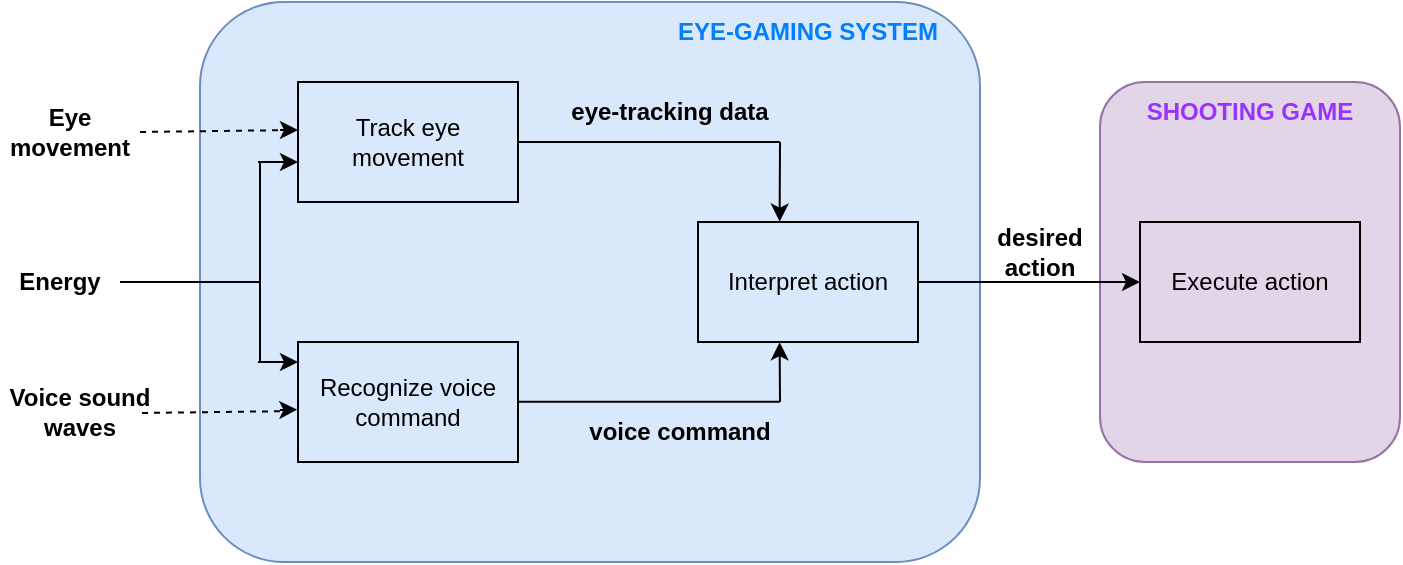 <mxfile version="16.6.4" type="device"><diagram id="avfqMDYM7OligPJeGbRa" name="Page-1"><mxGraphModel dx="901" dy="585" grid="0" gridSize="10" guides="1" tooltips="1" connect="1" arrows="1" fold="1" page="1" pageScale="1" pageWidth="827" pageHeight="1169" math="0" shadow="0"><root><mxCell id="0"/><mxCell id="1" parent="0"/><mxCell id="CAVvGMjkGJn76azP4-Fi-28" value="" style="rounded=1;whiteSpace=wrap;html=1;fillColor=#e1d5e7;strokeColor=#9673a6;" vertex="1" parent="1"><mxGeometry x="580" y="160" width="150" height="190" as="geometry"/></mxCell><mxCell id="CAVvGMjkGJn76azP4-Fi-24" value="" style="rounded=1;whiteSpace=wrap;html=1;fillColor=#dae8fc;strokeColor=#6c8ebf;" vertex="1" parent="1"><mxGeometry x="130" y="120" width="390" height="280" as="geometry"/></mxCell><mxCell id="CAVvGMjkGJn76azP4-Fi-1" value="Track eye movement" style="rounded=0;whiteSpace=wrap;html=1;fillColor=#dae8fc;strokeColor=#000000;" vertex="1" parent="1"><mxGeometry x="179" y="160" width="110" height="60" as="geometry"/></mxCell><mxCell id="CAVvGMjkGJn76azP4-Fi-2" value="Recognize voice command" style="rounded=0;whiteSpace=wrap;html=1;fillColor=#dae8fc;strokeColor=#000000;" vertex="1" parent="1"><mxGeometry x="179" y="290" width="110" height="60" as="geometry"/></mxCell><mxCell id="CAVvGMjkGJn76azP4-Fi-3" value="Interpret action" style="rounded=0;whiteSpace=wrap;html=1;fillColor=#dae8fc;strokeColor=#000000;" vertex="1" parent="1"><mxGeometry x="379" y="230" width="110" height="60" as="geometry"/></mxCell><mxCell id="CAVvGMjkGJn76azP4-Fi-4" value="Execute action" style="rounded=0;whiteSpace=wrap;html=1;fillColor=#e1d5e7;strokeColor=#000000;" vertex="1" parent="1"><mxGeometry x="600" y="230" width="110" height="60" as="geometry"/></mxCell><mxCell id="CAVvGMjkGJn76azP4-Fi-6" value="&lt;b&gt;Energy&lt;/b&gt;" style="text;html=1;strokeColor=none;fillColor=none;align=center;verticalAlign=middle;whiteSpace=wrap;rounded=0;" vertex="1" parent="1"><mxGeometry x="30" y="245" width="60" height="30" as="geometry"/></mxCell><mxCell id="CAVvGMjkGJn76azP4-Fi-7" value="" style="endArrow=none;html=1;rounded=0;exitX=1;exitY=0.5;exitDx=0;exitDy=0;" edge="1" parent="1" source="CAVvGMjkGJn76azP4-Fi-6"><mxGeometry width="50" height="50" relative="1" as="geometry"><mxPoint x="390" y="340" as="sourcePoint"/><mxPoint x="160" y="260" as="targetPoint"/></mxGeometry></mxCell><mxCell id="CAVvGMjkGJn76azP4-Fi-9" value="" style="endArrow=none;html=1;rounded=0;" edge="1" parent="1"><mxGeometry width="50" height="50" relative="1" as="geometry"><mxPoint x="160" y="300" as="sourcePoint"/><mxPoint x="160" y="200" as="targetPoint"/></mxGeometry></mxCell><mxCell id="CAVvGMjkGJn76azP4-Fi-10" value="" style="endArrow=classic;html=1;rounded=0;" edge="1" parent="1"><mxGeometry width="50" height="50" relative="1" as="geometry"><mxPoint x="159" y="300" as="sourcePoint"/><mxPoint x="179" y="300" as="targetPoint"/></mxGeometry></mxCell><mxCell id="CAVvGMjkGJn76azP4-Fi-11" value="" style="endArrow=classic;html=1;rounded=0;" edge="1" parent="1"><mxGeometry width="50" height="50" relative="1" as="geometry"><mxPoint x="159" y="200" as="sourcePoint"/><mxPoint x="179" y="200" as="targetPoint"/></mxGeometry></mxCell><mxCell id="CAVvGMjkGJn76azP4-Fi-13" value="&lt;b&gt;Eye movement&lt;/b&gt;" style="text;html=1;strokeColor=none;fillColor=none;align=center;verticalAlign=middle;whiteSpace=wrap;rounded=0;" vertex="1" parent="1"><mxGeometry x="30" y="170" width="70" height="30" as="geometry"/></mxCell><mxCell id="CAVvGMjkGJn76azP4-Fi-14" value="" style="endArrow=none;dashed=1;html=1;rounded=0;exitX=1;exitY=0.5;exitDx=0;exitDy=0;entryX=-0.009;entryY=0.4;entryDx=0;entryDy=0;entryPerimeter=0;" edge="1" parent="1" source="CAVvGMjkGJn76azP4-Fi-13" target="CAVvGMjkGJn76azP4-Fi-1"><mxGeometry width="50" height="50" relative="1" as="geometry"><mxPoint x="390" y="340" as="sourcePoint"/><mxPoint x="440" y="290" as="targetPoint"/></mxGeometry></mxCell><mxCell id="CAVvGMjkGJn76azP4-Fi-15" value="" style="endArrow=classic;html=1;rounded=0;entryX=0;entryY=0.4;entryDx=0;entryDy=0;entryPerimeter=0;" edge="1" parent="1" target="CAVvGMjkGJn76azP4-Fi-1"><mxGeometry width="50" height="50" relative="1" as="geometry"><mxPoint x="170" y="184" as="sourcePoint"/><mxPoint x="440" y="290" as="targetPoint"/></mxGeometry></mxCell><mxCell id="CAVvGMjkGJn76azP4-Fi-16" value="&lt;b&gt;Voice sound waves&lt;/b&gt;" style="text;html=1;strokeColor=none;fillColor=none;align=center;verticalAlign=middle;whiteSpace=wrap;rounded=0;" vertex="1" parent="1"><mxGeometry x="30" y="310" width="80" height="30" as="geometry"/></mxCell><mxCell id="CAVvGMjkGJn76azP4-Fi-17" value="" style="endArrow=none;dashed=1;html=1;rounded=0;exitX=1;exitY=0.5;exitDx=0;exitDy=0;entryX=-0.009;entryY=0.4;entryDx=0;entryDy=0;entryPerimeter=0;" edge="1" parent="1"><mxGeometry width="50" height="50" relative="1" as="geometry"><mxPoint x="100.99" y="325.5" as="sourcePoint"/><mxPoint x="179" y="324.5" as="targetPoint"/></mxGeometry></mxCell><mxCell id="CAVvGMjkGJn76azP4-Fi-18" value="" style="endArrow=classic;html=1;rounded=0;entryX=-0.003;entryY=0.564;entryDx=0;entryDy=0;entryPerimeter=0;" edge="1" parent="1" target="CAVvGMjkGJn76azP4-Fi-2"><mxGeometry width="50" height="50" relative="1" as="geometry"><mxPoint x="170" y="324" as="sourcePoint"/><mxPoint x="189" y="194" as="targetPoint"/></mxGeometry></mxCell><mxCell id="CAVvGMjkGJn76azP4-Fi-19" value="" style="endArrow=none;html=1;rounded=0;exitX=1;exitY=0.5;exitDx=0;exitDy=0;" edge="1" parent="1" source="CAVvGMjkGJn76azP4-Fi-1"><mxGeometry width="50" height="50" relative="1" as="geometry"><mxPoint x="340" y="260" as="sourcePoint"/><mxPoint x="420" y="190" as="targetPoint"/></mxGeometry></mxCell><mxCell id="CAVvGMjkGJn76azP4-Fi-20" value="" style="endArrow=classic;html=1;rounded=0;entryX=0.371;entryY=-0.003;entryDx=0;entryDy=0;entryPerimeter=0;" edge="1" parent="1" target="CAVvGMjkGJn76azP4-Fi-3"><mxGeometry width="50" height="50" relative="1" as="geometry"><mxPoint x="420" y="190" as="sourcePoint"/><mxPoint x="390" y="210" as="targetPoint"/></mxGeometry></mxCell><mxCell id="CAVvGMjkGJn76azP4-Fi-21" value="" style="endArrow=none;html=1;rounded=0;exitX=1;exitY=0.5;exitDx=0;exitDy=0;" edge="1" parent="1"><mxGeometry width="50" height="50" relative="1" as="geometry"><mxPoint x="289" y="319.84" as="sourcePoint"/><mxPoint x="420" y="319.84" as="targetPoint"/></mxGeometry></mxCell><mxCell id="CAVvGMjkGJn76azP4-Fi-22" value="" style="endArrow=classic;html=1;rounded=0;entryX=0.371;entryY=1.002;entryDx=0;entryDy=0;entryPerimeter=0;" edge="1" parent="1" target="CAVvGMjkGJn76azP4-Fi-3"><mxGeometry width="50" height="50" relative="1" as="geometry"><mxPoint x="420" y="320" as="sourcePoint"/><mxPoint x="429.81" y="239.82" as="targetPoint"/></mxGeometry></mxCell><mxCell id="CAVvGMjkGJn76azP4-Fi-23" value="&lt;b&gt;eye-tracking data&lt;/b&gt;" style="text;html=1;strokeColor=none;fillColor=none;align=center;verticalAlign=middle;whiteSpace=wrap;rounded=0;" vertex="1" parent="1"><mxGeometry x="310" y="160" width="110" height="30" as="geometry"/></mxCell><mxCell id="CAVvGMjkGJn76azP4-Fi-25" value="&lt;b&gt;voice command&lt;/b&gt;" style="text;html=1;strokeColor=none;fillColor=none;align=center;verticalAlign=middle;whiteSpace=wrap;rounded=0;" vertex="1" parent="1"><mxGeometry x="320" y="320" width="100" height="30" as="geometry"/></mxCell><mxCell id="CAVvGMjkGJn76azP4-Fi-26" value="" style="endArrow=classic;html=1;rounded=0;exitX=1;exitY=0.5;exitDx=0;exitDy=0;entryX=0;entryY=0.5;entryDx=0;entryDy=0;" edge="1" parent="1" source="CAVvGMjkGJn76azP4-Fi-3" target="CAVvGMjkGJn76azP4-Fi-4"><mxGeometry width="50" height="50" relative="1" as="geometry"><mxPoint x="320" y="280" as="sourcePoint"/><mxPoint x="370" y="230" as="targetPoint"/></mxGeometry></mxCell><mxCell id="CAVvGMjkGJn76azP4-Fi-27" value="&lt;b&gt;desired&lt;br&gt;action&lt;/b&gt;" style="text;html=1;strokeColor=none;fillColor=none;align=center;verticalAlign=middle;whiteSpace=wrap;rounded=0;" vertex="1" parent="1"><mxGeometry x="520" y="230" width="60" height="30" as="geometry"/></mxCell><mxCell id="CAVvGMjkGJn76azP4-Fi-29" value="&lt;b&gt;&lt;font color=&quot;#007fff&quot;&gt;EYE-GAMING SYSTEM&lt;/font&gt;&lt;/b&gt;" style="text;html=1;strokeColor=none;fillColor=none;align=center;verticalAlign=middle;whiteSpace=wrap;rounded=0;" vertex="1" parent="1"><mxGeometry x="364" y="120" width="140" height="30" as="geometry"/></mxCell><mxCell id="CAVvGMjkGJn76azP4-Fi-31" value="&lt;font color=&quot;#9933ff&quot;&gt;&lt;b&gt;SHOOTING GAME&lt;/b&gt;&lt;/font&gt;" style="text;html=1;strokeColor=none;fillColor=none;align=center;verticalAlign=middle;whiteSpace=wrap;rounded=0;" vertex="1" parent="1"><mxGeometry x="585" y="160" width="140" height="30" as="geometry"/></mxCell></root></mxGraphModel></diagram></mxfile>